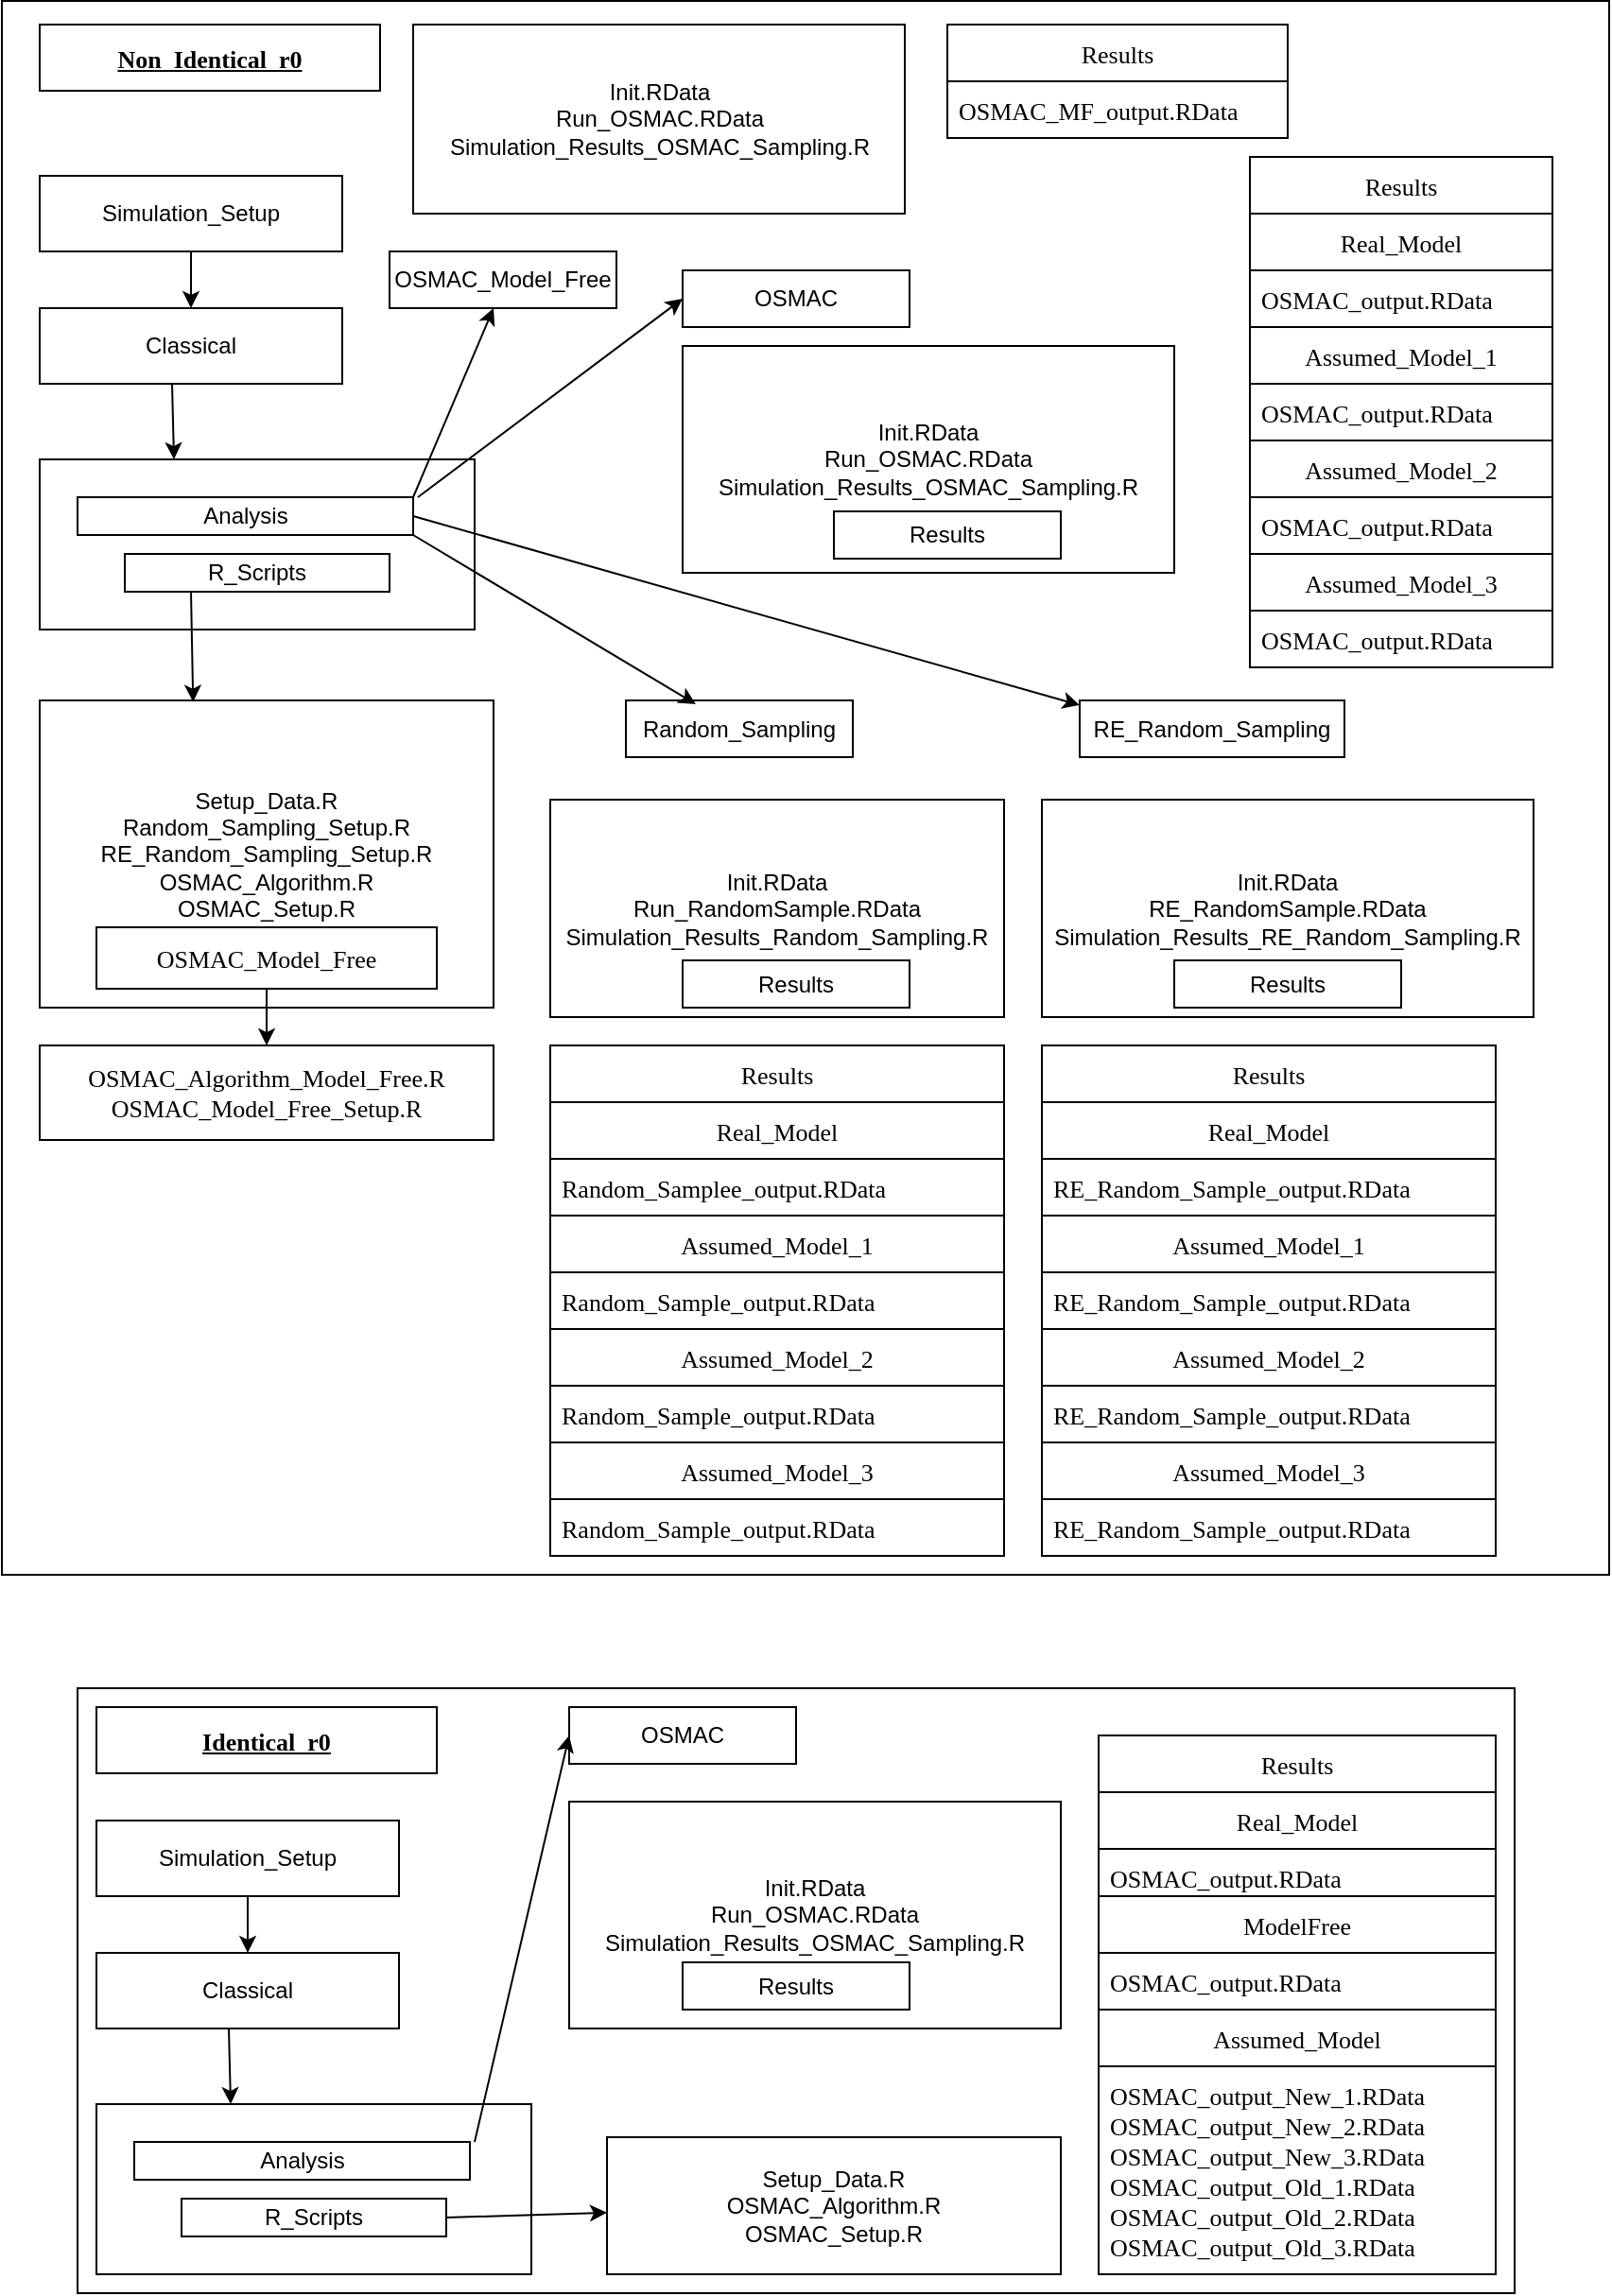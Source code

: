 <mxfile version="16.1.2" type="device"><diagram id="eTxlVo113i-4z6DS0VtG" name="Page-1"><mxGraphModel dx="1422" dy="694" grid="1" gridSize="10" guides="1" tooltips="1" connect="1" arrows="1" fold="1" page="1" pageScale="1" pageWidth="850" pageHeight="1400" math="0" shadow="0"><root><mxCell id="0"/><mxCell id="1" parent="0"/><mxCell id="-QcLvJNcaMYjWLUDeBEf-104" value="" style="rounded=0;whiteSpace=wrap;html=1;fontFamily=Verdana;fontSize=13;fontColor=#000000;" vertex="1" parent="1"><mxGeometry x="260" y="1020" width="760" height="320" as="geometry"/></mxCell><mxCell id="-QcLvJNcaMYjWLUDeBEf-103" value="" style="rounded=0;whiteSpace=wrap;html=1;fontFamily=Verdana;fontSize=13;fontColor=#000000;" vertex="1" parent="1"><mxGeometry x="220" y="127.5" width="850" height="832.5" as="geometry"/></mxCell><mxCell id="CcacGa60HqnTjfiuCAjq-41" value="&lt;br&gt;&lt;br&gt;" style="rounded=0;whiteSpace=wrap;html=1;" parent="1" vertex="1"><mxGeometry x="240" y="370" width="230" height="90" as="geometry"/></mxCell><mxCell id="CcacGa60HqnTjfiuCAjq-39" value="Simulation_Setup" style="rounded=0;whiteSpace=wrap;html=1;" parent="1" vertex="1"><mxGeometry x="240" y="220" width="160" height="40" as="geometry"/></mxCell><mxCell id="CcacGa60HqnTjfiuCAjq-40" value="Classical" style="rounded=0;whiteSpace=wrap;html=1;" parent="1" vertex="1"><mxGeometry x="240" y="290" width="160" height="40" as="geometry"/></mxCell><mxCell id="CcacGa60HqnTjfiuCAjq-42" value="&lt;span style=&quot;white-space: normal&quot;&gt;R_Scripts&lt;/span&gt;" style="rounded=0;whiteSpace=wrap;html=1;" parent="1" vertex="1"><mxGeometry x="285" y="420" width="140" height="20" as="geometry"/></mxCell><mxCell id="CcacGa60HqnTjfiuCAjq-47" value="Analysis" style="rounded=0;whiteSpace=wrap;html=1;" parent="1" vertex="1"><mxGeometry x="260" y="390" width="177.5" height="20" as="geometry"/></mxCell><mxCell id="CcacGa60HqnTjfiuCAjq-49" value="" style="endArrow=classic;html=1;exitX=0.5;exitY=1;exitDx=0;exitDy=0;entryX=0.5;entryY=0;entryDx=0;entryDy=0;" parent="1" source="CcacGa60HqnTjfiuCAjq-39" edge="1" target="CcacGa60HqnTjfiuCAjq-40"><mxGeometry width="50" height="50" relative="1" as="geometry"><mxPoint x="290" y="419" as="sourcePoint"/><mxPoint x="240" y="419" as="targetPoint"/></mxGeometry></mxCell><mxCell id="CcacGa60HqnTjfiuCAjq-53" value="Setup_Data.R&lt;br&gt;Random_Sampling_Setup.R&lt;br&gt;RE_Random_Sampling_Setup.R&lt;br&gt;OSMAC_Algorithm.R&lt;br&gt;OSMAC_Setup.R" style="rounded=0;whiteSpace=wrap;html=1;" parent="1" vertex="1"><mxGeometry x="240" y="497.5" width="240" height="162.5" as="geometry"/></mxCell><mxCell id="CcacGa60HqnTjfiuCAjq-56" value="" style="endArrow=classic;html=1;entryX=0.338;entryY=0.005;entryDx=0;entryDy=0;entryPerimeter=0;exitX=0.25;exitY=1;exitDx=0;exitDy=0;" parent="1" source="CcacGa60HqnTjfiuCAjq-42" edge="1" target="CcacGa60HqnTjfiuCAjq-53"><mxGeometry width="50" height="50" relative="1" as="geometry"><mxPoint x="267.5" y="504.5" as="sourcePoint"/><mxPoint x="318" y="505" as="targetPoint"/></mxGeometry></mxCell><mxCell id="CcacGa60HqnTjfiuCAjq-100" value="Random_Sampling" style="rounded=0;whiteSpace=wrap;html=1;" parent="1" vertex="1"><mxGeometry x="550" y="497.5" width="120" height="30" as="geometry"/></mxCell><mxCell id="CcacGa60HqnTjfiuCAjq-101" value="RE_Random_Sampling" style="rounded=0;whiteSpace=wrap;html=1;" parent="1" vertex="1"><mxGeometry x="790" y="497.5" width="140" height="30" as="geometry"/></mxCell><mxCell id="CcacGa60HqnTjfiuCAjq-102" value="OSMAC" style="rounded=0;whiteSpace=wrap;html=1;" parent="1" vertex="1"><mxGeometry x="580" y="270" width="120" height="30" as="geometry"/></mxCell><mxCell id="CcacGa60HqnTjfiuCAjq-103" value="Init.RData&lt;br&gt;Run_RandomSample.RData&lt;br&gt;Simulation_Results_Random_Sampling.R" style="rounded=0;whiteSpace=wrap;html=1;" parent="1" vertex="1"><mxGeometry x="510" y="550" width="240" height="115" as="geometry"/></mxCell><mxCell id="CcacGa60HqnTjfiuCAjq-105" value="Results" style="rounded=0;whiteSpace=wrap;html=1;" parent="1" vertex="1"><mxGeometry x="580" y="635" width="120" height="25" as="geometry"/></mxCell><mxCell id="CcacGa60HqnTjfiuCAjq-106" value="Init.RData&lt;br&gt;RE_RandomSample.RData&lt;br&gt;Simulation_Results_RE_Random_Sampling.R" style="rounded=0;whiteSpace=wrap;html=1;" parent="1" vertex="1"><mxGeometry x="770" y="550" width="260" height="115" as="geometry"/></mxCell><mxCell id="CcacGa60HqnTjfiuCAjq-107" value="Init.RData&lt;br&gt;Run_OSMAC.RData&lt;br&gt;Simulation_Results_OSMAC_Sampling.R" style="rounded=0;whiteSpace=wrap;html=1;" parent="1" vertex="1"><mxGeometry x="580" y="310" width="260" height="120" as="geometry"/></mxCell><mxCell id="CcacGa60HqnTjfiuCAjq-108" value="Results" style="rounded=0;whiteSpace=wrap;html=1;" parent="1" vertex="1"><mxGeometry x="840" y="635" width="120" height="25" as="geometry"/></mxCell><mxCell id="CcacGa60HqnTjfiuCAjq-109" value="Results" style="rounded=0;whiteSpace=wrap;html=1;" parent="1" vertex="1"><mxGeometry x="660" y="397.5" width="120" height="25" as="geometry"/></mxCell><mxCell id="CcacGa60HqnTjfiuCAjq-115" value="" style="endArrow=classic;html=1;exitX=1;exitY=1;exitDx=0;exitDy=0;entryX=0.308;entryY=0.067;entryDx=0;entryDy=0;entryPerimeter=0;" parent="1" source="CcacGa60HqnTjfiuCAjq-47" edge="1" target="CcacGa60HqnTjfiuCAjq-100"><mxGeometry width="50" height="50" relative="1" as="geometry"><mxPoint x="606.96" y="423" as="sourcePoint"/><mxPoint x="710" y="480" as="targetPoint"/></mxGeometry></mxCell><mxCell id="CcacGa60HqnTjfiuCAjq-116" value="" style="endArrow=classic;html=1;exitX=1;exitY=0.5;exitDx=0;exitDy=0;" parent="1" source="CcacGa60HqnTjfiuCAjq-47" edge="1"><mxGeometry width="50" height="50" relative="1" as="geometry"><mxPoint x="770" y="440" as="sourcePoint"/><mxPoint x="790" y="500" as="targetPoint"/></mxGeometry></mxCell><mxCell id="CcacGa60HqnTjfiuCAjq-117" value="" style="endArrow=classic;html=1;entryX=0;entryY=0.5;entryDx=0;entryDy=0;" parent="1" target="CcacGa60HqnTjfiuCAjq-102" edge="1"><mxGeometry width="50" height="50" relative="1" as="geometry"><mxPoint x="440" y="390" as="sourcePoint"/><mxPoint x="1158.88" y="507" as="targetPoint"/><Array as="points"/></mxGeometry></mxCell><mxCell id="-QcLvJNcaMYjWLUDeBEf-1" value="&lt;b&gt;&lt;u&gt;Non_Identical_r0&lt;/u&gt;&lt;/b&gt;" style="rounded=0;whiteSpace=wrap;html=1;fontFamily=Verdana;fontSize=13;fontColor=#000000;" vertex="1" parent="1"><mxGeometry x="240" y="140" width="180" height="35" as="geometry"/></mxCell><mxCell id="-QcLvJNcaMYjWLUDeBEf-2" value="OSMAC_Model_Free" style="rounded=0;whiteSpace=wrap;html=1;fontFamily=Verdana;fontSize=13;fontColor=#000000;" vertex="1" parent="1"><mxGeometry x="270" y="617.5" width="180" height="32.5" as="geometry"/></mxCell><mxCell id="-QcLvJNcaMYjWLUDeBEf-3" value="OSMAC_Algorithm_Model_Free.R&lt;br&gt;OSMAC_Model_Free_Setup.R" style="rounded=0;whiteSpace=wrap;html=1;fontFamily=Verdana;fontSize=13;fontColor=#000000;" vertex="1" parent="1"><mxGeometry x="240" y="680" width="240" height="50" as="geometry"/></mxCell><mxCell id="-QcLvJNcaMYjWLUDeBEf-4" value="" style="endArrow=classic;html=1;rounded=0;fontFamily=Verdana;fontSize=13;fontColor=#000000;exitX=0.5;exitY=1;exitDx=0;exitDy=0;" edge="1" parent="1" source="-QcLvJNcaMYjWLUDeBEf-2"><mxGeometry width="50" height="50" relative="1" as="geometry"><mxPoint x="310" y="730" as="sourcePoint"/><mxPoint x="360" y="680" as="targetPoint"/></mxGeometry></mxCell><mxCell id="-QcLvJNcaMYjWLUDeBEf-5" value="Results" style="swimlane;fontStyle=0;childLayout=stackLayout;horizontal=1;startSize=30;horizontalStack=0;resizeParent=1;resizeParentMax=0;resizeLast=0;collapsible=1;marginBottom=0;fontFamily=Verdana;fontSize=13;fontColor=#000000;" vertex="1" parent="1"><mxGeometry x="510" y="680" width="240" height="90" as="geometry"/></mxCell><mxCell id="-QcLvJNcaMYjWLUDeBEf-9" value="Real_Model" style="swimlane;fontStyle=0;childLayout=stackLayout;horizontal=1;startSize=30;horizontalStack=0;resizeParent=1;resizeParentMax=0;resizeLast=0;collapsible=1;marginBottom=0;fontFamily=Verdana;fontSize=13;fontColor=#000000;" vertex="1" parent="-QcLvJNcaMYjWLUDeBEf-5"><mxGeometry y="30" width="240" height="60" as="geometry"/></mxCell><mxCell id="-QcLvJNcaMYjWLUDeBEf-10" value="Random_Samplee_output.RData" style="text;strokeColor=none;fillColor=none;align=left;verticalAlign=middle;spacingLeft=4;spacingRight=4;overflow=hidden;points=[[0,0.5],[1,0.5]];portConstraint=eastwest;rotatable=0;fontFamily=Verdana;fontSize=13;fontColor=#000000;" vertex="1" parent="-QcLvJNcaMYjWLUDeBEf-9"><mxGeometry y="30" width="240" height="30" as="geometry"/></mxCell><mxCell id="-QcLvJNcaMYjWLUDeBEf-13" value="Assumed_Model_1" style="swimlane;fontStyle=0;childLayout=stackLayout;horizontal=1;startSize=30;horizontalStack=0;resizeParent=1;resizeParentMax=0;resizeLast=0;collapsible=1;marginBottom=0;fontFamily=Verdana;fontSize=13;fontColor=#000000;" vertex="1" parent="1"><mxGeometry x="510" y="770" width="240" height="60" as="geometry"/></mxCell><mxCell id="-QcLvJNcaMYjWLUDeBEf-14" value="Random_Sample_output.RData" style="text;strokeColor=none;fillColor=none;align=left;verticalAlign=middle;spacingLeft=4;spacingRight=4;overflow=hidden;points=[[0,0.5],[1,0.5]];portConstraint=eastwest;rotatable=0;fontFamily=Verdana;fontSize=13;fontColor=#000000;" vertex="1" parent="-QcLvJNcaMYjWLUDeBEf-13"><mxGeometry y="30" width="240" height="30" as="geometry"/></mxCell><mxCell id="-QcLvJNcaMYjWLUDeBEf-15" value="Assumed_Model_2" style="swimlane;fontStyle=0;childLayout=stackLayout;horizontal=1;startSize=30;horizontalStack=0;resizeParent=1;resizeParentMax=0;resizeLast=0;collapsible=1;marginBottom=0;fontFamily=Verdana;fontSize=13;fontColor=#000000;" vertex="1" parent="1"><mxGeometry x="510" y="830" width="240" height="60" as="geometry"/></mxCell><mxCell id="-QcLvJNcaMYjWLUDeBEf-16" value="Random_Sample_output.RData" style="text;strokeColor=none;fillColor=none;align=left;verticalAlign=middle;spacingLeft=4;spacingRight=4;overflow=hidden;points=[[0,0.5],[1,0.5]];portConstraint=eastwest;rotatable=0;fontFamily=Verdana;fontSize=13;fontColor=#000000;" vertex="1" parent="-QcLvJNcaMYjWLUDeBEf-15"><mxGeometry y="30" width="240" height="30" as="geometry"/></mxCell><mxCell id="-QcLvJNcaMYjWLUDeBEf-17" value="Assumed_Model_3" style="swimlane;fontStyle=0;childLayout=stackLayout;horizontal=1;startSize=30;horizontalStack=0;resizeParent=1;resizeParentMax=0;resizeLast=0;collapsible=1;marginBottom=0;fontFamily=Verdana;fontSize=13;fontColor=#000000;" vertex="1" parent="1"><mxGeometry x="510" y="890" width="240" height="60" as="geometry"/></mxCell><mxCell id="-QcLvJNcaMYjWLUDeBEf-18" value="Random_Sample_output.RData" style="text;strokeColor=none;fillColor=none;align=left;verticalAlign=middle;spacingLeft=4;spacingRight=4;overflow=hidden;points=[[0,0.5],[1,0.5]];portConstraint=eastwest;rotatable=0;fontFamily=Verdana;fontSize=13;fontColor=#000000;" vertex="1" parent="-QcLvJNcaMYjWLUDeBEf-17"><mxGeometry y="30" width="240" height="30" as="geometry"/></mxCell><mxCell id="-QcLvJNcaMYjWLUDeBEf-20" value="Results" style="swimlane;fontStyle=0;childLayout=stackLayout;horizontal=1;startSize=30;horizontalStack=0;resizeParent=1;resizeParentMax=0;resizeLast=0;collapsible=1;marginBottom=0;fontFamily=Verdana;fontSize=13;fontColor=#000000;" vertex="1" parent="1"><mxGeometry x="770" y="680" width="240" height="90" as="geometry"/></mxCell><mxCell id="-QcLvJNcaMYjWLUDeBEf-21" value="Real_Model" style="swimlane;fontStyle=0;childLayout=stackLayout;horizontal=1;startSize=30;horizontalStack=0;resizeParent=1;resizeParentMax=0;resizeLast=0;collapsible=1;marginBottom=0;fontFamily=Verdana;fontSize=13;fontColor=#000000;" vertex="1" parent="-QcLvJNcaMYjWLUDeBEf-20"><mxGeometry y="30" width="240" height="60" as="geometry"/></mxCell><mxCell id="-QcLvJNcaMYjWLUDeBEf-22" value="RE_Random_Sample_output.RData" style="text;strokeColor=none;fillColor=none;align=left;verticalAlign=middle;spacingLeft=4;spacingRight=4;overflow=hidden;points=[[0,0.5],[1,0.5]];portConstraint=eastwest;rotatable=0;fontFamily=Verdana;fontSize=13;fontColor=#000000;" vertex="1" parent="-QcLvJNcaMYjWLUDeBEf-21"><mxGeometry y="30" width="240" height="30" as="geometry"/></mxCell><mxCell id="-QcLvJNcaMYjWLUDeBEf-23" value="Assumed_Model_1" style="swimlane;fontStyle=0;childLayout=stackLayout;horizontal=1;startSize=30;horizontalStack=0;resizeParent=1;resizeParentMax=0;resizeLast=0;collapsible=1;marginBottom=0;fontFamily=Verdana;fontSize=13;fontColor=#000000;" vertex="1" parent="1"><mxGeometry x="770" y="770" width="240" height="60" as="geometry"/></mxCell><mxCell id="-QcLvJNcaMYjWLUDeBEf-24" value="RE_Random_Sample_output.RData" style="text;strokeColor=none;fillColor=none;align=left;verticalAlign=middle;spacingLeft=4;spacingRight=4;overflow=hidden;points=[[0,0.5],[1,0.5]];portConstraint=eastwest;rotatable=0;fontFamily=Verdana;fontSize=13;fontColor=#000000;" vertex="1" parent="-QcLvJNcaMYjWLUDeBEf-23"><mxGeometry y="30" width="240" height="30" as="geometry"/></mxCell><mxCell id="-QcLvJNcaMYjWLUDeBEf-25" value="Assumed_Model_2" style="swimlane;fontStyle=0;childLayout=stackLayout;horizontal=1;startSize=30;horizontalStack=0;resizeParent=1;resizeParentMax=0;resizeLast=0;collapsible=1;marginBottom=0;fontFamily=Verdana;fontSize=13;fontColor=#000000;" vertex="1" parent="1"><mxGeometry x="770" y="830" width="240" height="60" as="geometry"/></mxCell><mxCell id="-QcLvJNcaMYjWLUDeBEf-26" value="RE_Random_Sample_output.RData" style="text;strokeColor=none;fillColor=none;align=left;verticalAlign=middle;spacingLeft=4;spacingRight=4;overflow=hidden;points=[[0,0.5],[1,0.5]];portConstraint=eastwest;rotatable=0;fontFamily=Verdana;fontSize=13;fontColor=#000000;" vertex="1" parent="-QcLvJNcaMYjWLUDeBEf-25"><mxGeometry y="30" width="240" height="30" as="geometry"/></mxCell><mxCell id="-QcLvJNcaMYjWLUDeBEf-27" value="Assumed_Model_3" style="swimlane;fontStyle=0;childLayout=stackLayout;horizontal=1;startSize=30;horizontalStack=0;resizeParent=1;resizeParentMax=0;resizeLast=0;collapsible=1;marginBottom=0;fontFamily=Verdana;fontSize=13;fontColor=#000000;" vertex="1" parent="1"><mxGeometry x="770" y="890" width="240" height="60" as="geometry"/></mxCell><mxCell id="-QcLvJNcaMYjWLUDeBEf-28" value="RE_Random_Sample_output.RData" style="text;strokeColor=none;fillColor=none;align=left;verticalAlign=middle;spacingLeft=4;spacingRight=4;overflow=hidden;points=[[0,0.5],[1,0.5]];portConstraint=eastwest;rotatable=0;fontFamily=Verdana;fontSize=13;fontColor=#000000;" vertex="1" parent="-QcLvJNcaMYjWLUDeBEf-27"><mxGeometry y="30" width="240" height="30" as="geometry"/></mxCell><mxCell id="-QcLvJNcaMYjWLUDeBEf-29" value="Results" style="swimlane;fontStyle=0;childLayout=stackLayout;horizontal=1;startSize=30;horizontalStack=0;resizeParent=1;resizeParentMax=0;resizeLast=0;collapsible=1;marginBottom=0;fontFamily=Verdana;fontSize=13;fontColor=#000000;" vertex="1" parent="1"><mxGeometry x="880" y="210" width="160" height="90" as="geometry"/></mxCell><mxCell id="-QcLvJNcaMYjWLUDeBEf-30" value="Real_Model" style="swimlane;fontStyle=0;childLayout=stackLayout;horizontal=1;startSize=30;horizontalStack=0;resizeParent=1;resizeParentMax=0;resizeLast=0;collapsible=1;marginBottom=0;fontFamily=Verdana;fontSize=13;fontColor=#000000;" vertex="1" parent="-QcLvJNcaMYjWLUDeBEf-29"><mxGeometry y="30" width="160" height="60" as="geometry"/></mxCell><mxCell id="-QcLvJNcaMYjWLUDeBEf-31" value="OSMAC_output.RData" style="text;strokeColor=none;fillColor=none;align=left;verticalAlign=middle;spacingLeft=4;spacingRight=4;overflow=hidden;points=[[0,0.5],[1,0.5]];portConstraint=eastwest;rotatable=0;fontFamily=Verdana;fontSize=13;fontColor=#000000;" vertex="1" parent="-QcLvJNcaMYjWLUDeBEf-30"><mxGeometry y="30" width="160" height="30" as="geometry"/></mxCell><mxCell id="-QcLvJNcaMYjWLUDeBEf-32" value="Assumed_Model_1" style="swimlane;fontStyle=0;childLayout=stackLayout;horizontal=1;startSize=30;horizontalStack=0;resizeParent=1;resizeParentMax=0;resizeLast=0;collapsible=1;marginBottom=0;fontFamily=Verdana;fontSize=13;fontColor=#000000;" vertex="1" parent="1"><mxGeometry x="880" y="300" width="160" height="60" as="geometry"/></mxCell><mxCell id="-QcLvJNcaMYjWLUDeBEf-33" value="OSMAC_output.RData" style="text;strokeColor=none;fillColor=none;align=left;verticalAlign=middle;spacingLeft=4;spacingRight=4;overflow=hidden;points=[[0,0.5],[1,0.5]];portConstraint=eastwest;rotatable=0;fontFamily=Verdana;fontSize=13;fontColor=#000000;" vertex="1" parent="-QcLvJNcaMYjWLUDeBEf-32"><mxGeometry y="30" width="160" height="30" as="geometry"/></mxCell><mxCell id="-QcLvJNcaMYjWLUDeBEf-34" value="Assumed_Model_2" style="swimlane;fontStyle=0;childLayout=stackLayout;horizontal=1;startSize=30;horizontalStack=0;resizeParent=1;resizeParentMax=0;resizeLast=0;collapsible=1;marginBottom=0;fontFamily=Verdana;fontSize=13;fontColor=#000000;" vertex="1" parent="1"><mxGeometry x="880" y="360" width="160" height="60" as="geometry"/></mxCell><mxCell id="-QcLvJNcaMYjWLUDeBEf-35" value="OSMAC_output.RData" style="text;strokeColor=none;fillColor=none;align=left;verticalAlign=middle;spacingLeft=4;spacingRight=4;overflow=hidden;points=[[0,0.5],[1,0.5]];portConstraint=eastwest;rotatable=0;fontFamily=Verdana;fontSize=13;fontColor=#000000;" vertex="1" parent="-QcLvJNcaMYjWLUDeBEf-34"><mxGeometry y="30" width="160" height="30" as="geometry"/></mxCell><mxCell id="-QcLvJNcaMYjWLUDeBEf-36" value="Assumed_Model_3" style="swimlane;fontStyle=0;childLayout=stackLayout;horizontal=1;startSize=30;horizontalStack=0;resizeParent=1;resizeParentMax=0;resizeLast=0;collapsible=1;marginBottom=0;fontFamily=Verdana;fontSize=13;fontColor=#000000;" vertex="1" parent="1"><mxGeometry x="880" y="420" width="160" height="60" as="geometry"/></mxCell><mxCell id="-QcLvJNcaMYjWLUDeBEf-37" value="OSMAC_output.RData" style="text;strokeColor=none;fillColor=none;align=left;verticalAlign=middle;spacingLeft=4;spacingRight=4;overflow=hidden;points=[[0,0.5],[1,0.5]];portConstraint=eastwest;rotatable=0;fontFamily=Verdana;fontSize=13;fontColor=#000000;" vertex="1" parent="-QcLvJNcaMYjWLUDeBEf-36"><mxGeometry y="30" width="160" height="30" as="geometry"/></mxCell><mxCell id="-QcLvJNcaMYjWLUDeBEf-38" value="OSMAC_Model_Free" style="rounded=0;whiteSpace=wrap;html=1;" vertex="1" parent="1"><mxGeometry x="425" y="260" width="120" height="30" as="geometry"/></mxCell><mxCell id="-QcLvJNcaMYjWLUDeBEf-39" value="Init.RData&lt;br&gt;Run_OSMAC.RData&lt;br&gt;Simulation_Results_OSMAC_Sampling.R" style="rounded=0;whiteSpace=wrap;html=1;" vertex="1" parent="1"><mxGeometry x="437.5" y="140" width="260" height="100" as="geometry"/></mxCell><mxCell id="-QcLvJNcaMYjWLUDeBEf-40" value="" style="endArrow=classic;html=1;exitX=0.25;exitY=1;exitDx=0;exitDy=0;" edge="1" parent="1"><mxGeometry width="50" height="50" relative="1" as="geometry"><mxPoint x="310" y="330" as="sourcePoint"/><mxPoint x="311" y="370" as="targetPoint"/></mxGeometry></mxCell><mxCell id="-QcLvJNcaMYjWLUDeBEf-42" value="Results" style="swimlane;fontStyle=0;childLayout=stackLayout;horizontal=1;startSize=30;horizontalStack=0;resizeParent=1;resizeParentMax=0;resizeLast=0;collapsible=1;marginBottom=0;fontFamily=Verdana;fontSize=13;fontColor=#000000;" vertex="1" parent="1"><mxGeometry x="720" y="140" width="180" height="60" as="geometry"/></mxCell><mxCell id="-QcLvJNcaMYjWLUDeBEf-43" value="OSMAC_MF_output.RData" style="text;strokeColor=none;fillColor=none;align=left;verticalAlign=middle;spacingLeft=4;spacingRight=4;overflow=hidden;points=[[0,0.5],[1,0.5]];portConstraint=eastwest;rotatable=0;fontFamily=Verdana;fontSize=13;fontColor=#000000;" vertex="1" parent="-QcLvJNcaMYjWLUDeBEf-42"><mxGeometry y="30" width="180" height="30" as="geometry"/></mxCell><mxCell id="-QcLvJNcaMYjWLUDeBEf-44" value="" style="endArrow=classic;html=1;entryX=0;entryY=0.5;entryDx=0;entryDy=0;exitX=1;exitY=0;exitDx=0;exitDy=0;" edge="1" parent="1" source="CcacGa60HqnTjfiuCAjq-47"><mxGeometry width="50" height="50" relative="1" as="geometry"><mxPoint x="340" y="395" as="sourcePoint"/><mxPoint x="480" y="290" as="targetPoint"/><Array as="points"/></mxGeometry></mxCell><mxCell id="-QcLvJNcaMYjWLUDeBEf-46" value="&lt;br&gt;&lt;br&gt;" style="rounded=0;whiteSpace=wrap;html=1;" vertex="1" parent="1"><mxGeometry x="270" y="1240" width="230" height="90" as="geometry"/></mxCell><mxCell id="-QcLvJNcaMYjWLUDeBEf-47" value="Simulation_Setup" style="rounded=0;whiteSpace=wrap;html=1;" vertex="1" parent="1"><mxGeometry x="270" y="1090" width="160" height="40" as="geometry"/></mxCell><mxCell id="-QcLvJNcaMYjWLUDeBEf-48" value="Classical" style="rounded=0;whiteSpace=wrap;html=1;" vertex="1" parent="1"><mxGeometry x="270" y="1160" width="160" height="40" as="geometry"/></mxCell><mxCell id="-QcLvJNcaMYjWLUDeBEf-49" value="&lt;span style=&quot;white-space: normal&quot;&gt;R_Scripts&lt;/span&gt;" style="rounded=0;whiteSpace=wrap;html=1;" vertex="1" parent="1"><mxGeometry x="315" y="1290" width="140" height="20" as="geometry"/></mxCell><mxCell id="-QcLvJNcaMYjWLUDeBEf-50" value="Analysis" style="rounded=0;whiteSpace=wrap;html=1;" vertex="1" parent="1"><mxGeometry x="290" y="1260" width="177.5" height="20" as="geometry"/></mxCell><mxCell id="-QcLvJNcaMYjWLUDeBEf-51" value="" style="endArrow=classic;html=1;exitX=0.5;exitY=1;exitDx=0;exitDy=0;entryX=0.5;entryY=0;entryDx=0;entryDy=0;" edge="1" parent="1" source="-QcLvJNcaMYjWLUDeBEf-47" target="-QcLvJNcaMYjWLUDeBEf-48"><mxGeometry width="50" height="50" relative="1" as="geometry"><mxPoint x="320" y="1289" as="sourcePoint"/><mxPoint x="270" y="1289" as="targetPoint"/></mxGeometry></mxCell><mxCell id="-QcLvJNcaMYjWLUDeBEf-52" value="Setup_Data.R&lt;br&gt;OSMAC_Algorithm.R&lt;br&gt;OSMAC_Setup.R" style="rounded=0;whiteSpace=wrap;html=1;" vertex="1" parent="1"><mxGeometry x="540" y="1257.5" width="240" height="72.5" as="geometry"/></mxCell><mxCell id="-QcLvJNcaMYjWLUDeBEf-53" value="" style="endArrow=classic;html=1;exitX=1;exitY=0.5;exitDx=0;exitDy=0;" edge="1" parent="1" source="-QcLvJNcaMYjWLUDeBEf-49" target="-QcLvJNcaMYjWLUDeBEf-52"><mxGeometry width="50" height="50" relative="1" as="geometry"><mxPoint x="297.5" y="1374.5" as="sourcePoint"/><mxPoint x="348" y="1375" as="targetPoint"/></mxGeometry></mxCell><mxCell id="-QcLvJNcaMYjWLUDeBEf-56" value="OSMAC" style="rounded=0;whiteSpace=wrap;html=1;" vertex="1" parent="1"><mxGeometry x="520" y="1030" width="120" height="30" as="geometry"/></mxCell><mxCell id="-QcLvJNcaMYjWLUDeBEf-60" value="Init.RData&lt;br&gt;Run_OSMAC.RData&lt;br&gt;Simulation_Results_OSMAC_Sampling.R" style="rounded=0;whiteSpace=wrap;html=1;" vertex="1" parent="1"><mxGeometry x="520" y="1080" width="260" height="120" as="geometry"/></mxCell><mxCell id="-QcLvJNcaMYjWLUDeBEf-62" value="Results" style="rounded=0;whiteSpace=wrap;html=1;" vertex="1" parent="1"><mxGeometry x="580" y="1165" width="120" height="25" as="geometry"/></mxCell><mxCell id="-QcLvJNcaMYjWLUDeBEf-65" value="" style="endArrow=classic;html=1;entryX=0;entryY=0.5;entryDx=0;entryDy=0;" edge="1" parent="1" target="-QcLvJNcaMYjWLUDeBEf-56"><mxGeometry width="50" height="50" relative="1" as="geometry"><mxPoint x="470" y="1260" as="sourcePoint"/><mxPoint x="1188.88" y="1377" as="targetPoint"/><Array as="points"/></mxGeometry></mxCell><mxCell id="-QcLvJNcaMYjWLUDeBEf-66" value="&lt;b&gt;&lt;u&gt;Identical_r0&lt;/u&gt;&lt;/b&gt;" style="rounded=0;whiteSpace=wrap;html=1;fontFamily=Verdana;fontSize=13;fontColor=#000000;" vertex="1" parent="1"><mxGeometry x="270" y="1030" width="180" height="35" as="geometry"/></mxCell><mxCell id="-QcLvJNcaMYjWLUDeBEf-88" value="Results" style="swimlane;fontStyle=0;childLayout=stackLayout;horizontal=1;startSize=30;horizontalStack=0;resizeParent=1;resizeParentMax=0;resizeLast=0;collapsible=1;marginBottom=0;fontFamily=Verdana;fontSize=13;fontColor=#000000;" vertex="1" parent="1"><mxGeometry x="800" y="1045" width="210" height="90" as="geometry"/></mxCell><mxCell id="-QcLvJNcaMYjWLUDeBEf-89" value="Real_Model" style="swimlane;fontStyle=0;childLayout=stackLayout;horizontal=1;startSize=30;horizontalStack=0;resizeParent=1;resizeParentMax=0;resizeLast=0;collapsible=1;marginBottom=0;fontFamily=Verdana;fontSize=13;fontColor=#000000;" vertex="1" parent="-QcLvJNcaMYjWLUDeBEf-88"><mxGeometry y="30" width="210" height="60" as="geometry"/></mxCell><mxCell id="-QcLvJNcaMYjWLUDeBEf-90" value="OSMAC_output.RData" style="text;strokeColor=none;fillColor=none;align=left;verticalAlign=middle;spacingLeft=4;spacingRight=4;overflow=hidden;points=[[0,0.5],[1,0.5]];portConstraint=eastwest;rotatable=0;fontFamily=Verdana;fontSize=13;fontColor=#000000;" vertex="1" parent="-QcLvJNcaMYjWLUDeBEf-89"><mxGeometry y="30" width="210" height="30" as="geometry"/></mxCell><mxCell id="-QcLvJNcaMYjWLUDeBEf-91" value="ModelFree" style="swimlane;fontStyle=0;childLayout=stackLayout;horizontal=1;startSize=30;horizontalStack=0;resizeParent=1;resizeParentMax=0;resizeLast=0;collapsible=1;marginBottom=0;fontFamily=Verdana;fontSize=13;fontColor=#000000;" vertex="1" parent="1"><mxGeometry x="800" y="1130" width="210" height="60" as="geometry"/></mxCell><mxCell id="-QcLvJNcaMYjWLUDeBEf-92" value="OSMAC_output.RData" style="text;strokeColor=none;fillColor=none;align=left;verticalAlign=middle;spacingLeft=4;spacingRight=4;overflow=hidden;points=[[0,0.5],[1,0.5]];portConstraint=eastwest;rotatable=0;fontFamily=Verdana;fontSize=13;fontColor=#000000;" vertex="1" parent="-QcLvJNcaMYjWLUDeBEf-91"><mxGeometry y="30" width="210" height="30" as="geometry"/></mxCell><mxCell id="-QcLvJNcaMYjWLUDeBEf-93" value="Assumed_Model" style="swimlane;fontStyle=0;childLayout=stackLayout;horizontal=1;startSize=30;horizontalStack=0;resizeParent=1;resizeParentMax=0;resizeLast=0;collapsible=1;marginBottom=0;fontFamily=Verdana;fontSize=13;fontColor=#000000;" vertex="1" parent="1"><mxGeometry x="800" y="1190" width="210" height="140" as="geometry"/></mxCell><mxCell id="-QcLvJNcaMYjWLUDeBEf-94" value="OSMAC_output_New_1.RData&#10;OSMAC_output_New_2.RData&#10;OSMAC_output_New_3.RData&#10;OSMAC_output_Old_1.RData&#10;OSMAC_output_Old_2.RData&#10;OSMAC_output_Old_3.RData" style="text;strokeColor=none;fillColor=none;align=left;verticalAlign=middle;spacingLeft=4;spacingRight=4;overflow=hidden;points=[[0,0.5],[1,0.5]];portConstraint=eastwest;rotatable=0;fontFamily=Verdana;fontSize=13;fontColor=#000000;" vertex="1" parent="-QcLvJNcaMYjWLUDeBEf-93"><mxGeometry y="30" width="210" height="110" as="geometry"/></mxCell><mxCell id="-QcLvJNcaMYjWLUDeBEf-99" value="" style="endArrow=classic;html=1;exitX=0.25;exitY=1;exitDx=0;exitDy=0;" edge="1" parent="1"><mxGeometry width="50" height="50" relative="1" as="geometry"><mxPoint x="340" y="1200" as="sourcePoint"/><mxPoint x="341" y="1240" as="targetPoint"/></mxGeometry></mxCell></root></mxGraphModel></diagram></mxfile>